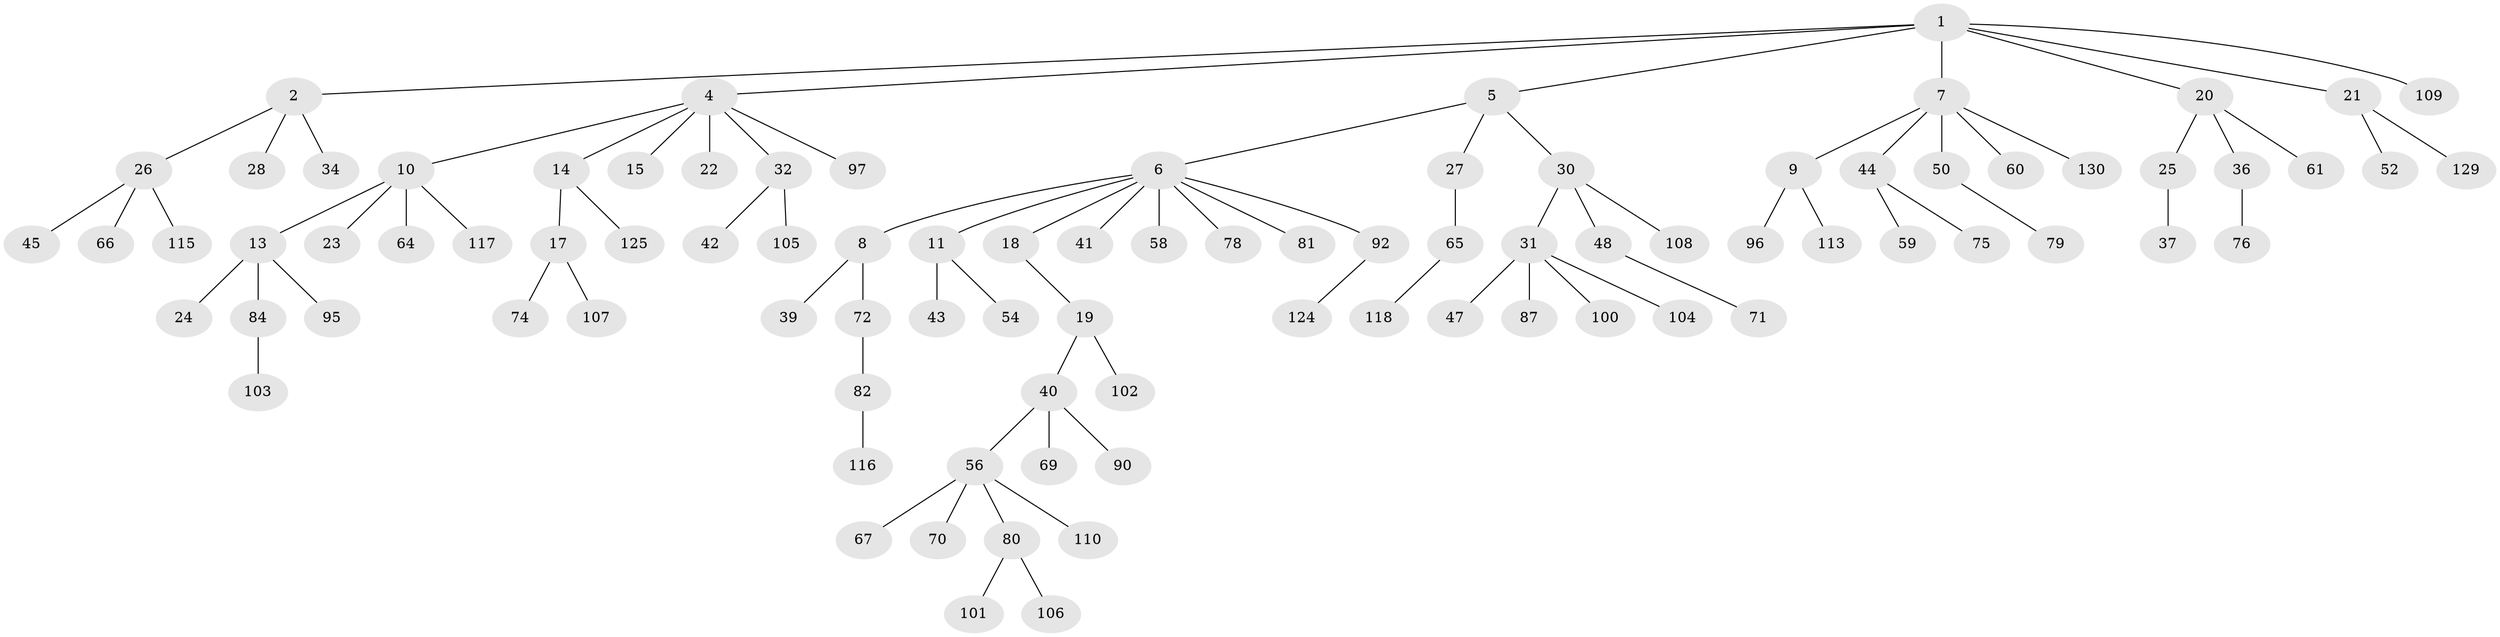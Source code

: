 // Generated by graph-tools (version 1.1) at 2025/52/02/27/25 19:52:11]
// undirected, 91 vertices, 90 edges
graph export_dot {
graph [start="1"]
  node [color=gray90,style=filled];
  1 [super="+3"];
  2;
  4;
  5 [super="+114"];
  6 [super="+63"];
  7 [super="+55"];
  8 [super="+53"];
  9 [super="+89"];
  10 [super="+12"];
  11;
  13;
  14 [super="+16"];
  15 [super="+86"];
  17 [super="+46"];
  18 [super="+132"];
  19;
  20;
  21 [super="+35"];
  22;
  23;
  24;
  25 [super="+123"];
  26 [super="+38"];
  27 [super="+49"];
  28 [super="+29"];
  30 [super="+99"];
  31 [super="+98"];
  32 [super="+33"];
  34 [super="+88"];
  36 [super="+57"];
  37 [super="+128"];
  39;
  40 [super="+51"];
  41;
  42 [super="+73"];
  43;
  44;
  45 [super="+68"];
  47;
  48;
  50;
  52;
  54 [super="+91"];
  56 [super="+62"];
  58;
  59 [super="+77"];
  60;
  61;
  64;
  65;
  66;
  67;
  69;
  70;
  71 [super="+120"];
  72 [super="+83"];
  74 [super="+85"];
  75;
  76;
  78;
  79 [super="+112"];
  80 [super="+119"];
  81;
  82 [super="+94"];
  84;
  87;
  90;
  92 [super="+93"];
  95;
  96;
  97 [super="+122"];
  100;
  101;
  102;
  103 [super="+131"];
  104;
  105 [super="+126"];
  106;
  107;
  108 [super="+111"];
  109;
  110;
  113;
  115 [super="+127"];
  116 [super="+121"];
  117;
  118;
  124;
  125;
  129;
  130;
  1 -- 2;
  1 -- 4;
  1 -- 5;
  1 -- 21;
  1 -- 20;
  1 -- 109;
  1 -- 7;
  2 -- 26;
  2 -- 28;
  2 -- 34;
  4 -- 10;
  4 -- 14;
  4 -- 15;
  4 -- 22;
  4 -- 32;
  4 -- 97;
  5 -- 6;
  5 -- 27;
  5 -- 30;
  6 -- 8;
  6 -- 11;
  6 -- 18;
  6 -- 41;
  6 -- 58;
  6 -- 81;
  6 -- 78;
  6 -- 92;
  7 -- 9;
  7 -- 44;
  7 -- 50;
  7 -- 60;
  7 -- 130;
  8 -- 39;
  8 -- 72;
  9 -- 96;
  9 -- 113;
  10 -- 13;
  10 -- 64;
  10 -- 117;
  10 -- 23;
  11 -- 43;
  11 -- 54;
  13 -- 24;
  13 -- 84;
  13 -- 95;
  14 -- 17;
  14 -- 125;
  17 -- 107;
  17 -- 74;
  18 -- 19;
  19 -- 40;
  19 -- 102;
  20 -- 25;
  20 -- 36;
  20 -- 61;
  21 -- 52;
  21 -- 129;
  25 -- 37;
  26 -- 115;
  26 -- 45;
  26 -- 66;
  27 -- 65;
  30 -- 31;
  30 -- 48;
  30 -- 108;
  31 -- 47;
  31 -- 87;
  31 -- 100;
  31 -- 104;
  32 -- 105;
  32 -- 42;
  36 -- 76;
  40 -- 56;
  40 -- 90;
  40 -- 69;
  44 -- 59;
  44 -- 75;
  48 -- 71;
  50 -- 79;
  56 -- 70;
  56 -- 110;
  56 -- 67;
  56 -- 80;
  65 -- 118;
  72 -- 82;
  80 -- 101;
  80 -- 106;
  82 -- 116;
  84 -- 103;
  92 -- 124;
}
